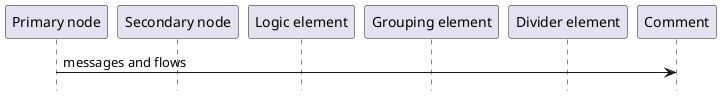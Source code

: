 @startuml
hide footbox
hide stereotype
skinparam MinimumWidth 100

participant "Primary node" <<node_1>>
participant "Secondary node" <<node_2>>
participant "Logic element" <<logic>>
participant "Grouping element" <<grouping>>
participant "Divider element" <<divider>>
participant "Comment" <<comment>>

"Primary node" -> "Comment" : messages and flows
@enduml
